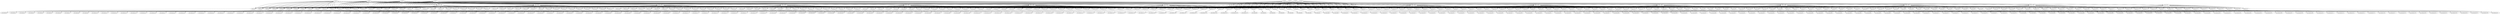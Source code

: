digraph G {
    "count4" -> "selectp10";
    "count5" -> "selectp10";
    "count6" -> "selectp10";
    "new_n267_" -> "selectp10";
    "count7" -> "selectp10";
    "count0" -> "new_n267_";
    "count1" -> "new_n267_";
    "count2" -> "new_n267_";
    "count3" -> "new_n267_";
    "count4" -> "selectp11";
    "count5" -> "selectp11";
    "count6" -> "selectp11";
    "new_n269_" -> "selectp11";
    "count7" -> "selectp11";
    "count1" -> "new_n269_";
    "count2" -> "new_n269_";
    "count3" -> "new_n269_";
    "count0" -> "new_n269_";
    "count4" -> "selectp12";
    "count5" -> "selectp12";
    "count6" -> "selectp12";
    "new_n271_" -> "selectp12";
    "count7" -> "selectp12";
    "count0" -> "new_n271_";
    "count2" -> "new_n271_";
    "count3" -> "new_n271_";
    "count1" -> "new_n271_";
    "count4" -> "selectp13";
    "count5" -> "selectp13";
    "count6" -> "selectp13";
    "new_n273_" -> "selectp13";
    "count7" -> "selectp13";
    "count2" -> "new_n273_";
    "count3" -> "new_n273_";
    "count0" -> "new_n273_";
    "count1" -> "new_n273_";
    "count4" -> "selectp14";
    "count5" -> "selectp14";
    "count6" -> "selectp14";
    "new_n275_" -> "selectp14";
    "count7" -> "selectp14";
    "count0" -> "new_n275_";
    "count1" -> "new_n275_";
    "count3" -> "new_n275_";
    "count2" -> "new_n275_";
    "count4" -> "selectp15";
    "count5" -> "selectp15";
    "count6" -> "selectp15";
    "new_n277_" -> "selectp15";
    "count7" -> "selectp15";
    "count1" -> "new_n277_";
    "count3" -> "new_n277_";
    "count2" -> "new_n277_";
    "count0" -> "new_n277_";
    "count4" -> "selectp16";
    "count5" -> "selectp16";
    "count6" -> "selectp16";
    "new_n279_" -> "selectp16";
    "count7" -> "selectp16";
    "count0" -> "new_n279_";
    "count3" -> "new_n279_";
    "count2" -> "new_n279_";
    "count1" -> "new_n279_";
    "count4" -> "selectp17";
    "count5" -> "selectp17";
    "count6" -> "selectp17";
    "new_n281_" -> "selectp17";
    "count7" -> "selectp17";
    "count3" -> "new_n281_";
    "count1" -> "new_n281_";
    "count2" -> "new_n281_";
    "count0" -> "new_n281_";
    "count4" -> "selectp18";
    "count5" -> "selectp18";
    "count6" -> "selectp18";
    "new_n283_" -> "selectp18";
    "count7" -> "selectp18";
    "count0" -> "new_n283_";
    "count1" -> "new_n283_";
    "count2" -> "new_n283_";
    "count3" -> "new_n283_";
    "count4" -> "selectp19";
    "count5" -> "selectp19";
    "count6" -> "selectp19";
    "new_n285_" -> "selectp19";
    "count7" -> "selectp19";
    "count1" -> "new_n285_";
    "count2" -> "new_n285_";
    "count0" -> "new_n285_";
    "count3" -> "new_n285_";
    "count4" -> "selectp110";
    "count5" -> "selectp110";
    "count6" -> "selectp110";
    "new_n287_" -> "selectp110";
    "count7" -> "selectp110";
    "count0" -> "new_n287_";
    "count2" -> "new_n287_";
    "count1" -> "new_n287_";
    "count3" -> "new_n287_";
    "count4" -> "selectp111";
    "count5" -> "selectp111";
    "count6" -> "selectp111";
    "new_n289_" -> "selectp111";
    "count7" -> "selectp111";
    "count2" -> "new_n289_";
    "count1" -> "new_n289_";
    "count0" -> "new_n289_";
    "count3" -> "new_n289_";
    "count4" -> "selectp112";
    "count5" -> "selectp112";
    "count6" -> "selectp112";
    "new_n291_" -> "selectp112";
    "count7" -> "selectp112";
    "count0" -> "new_n291_";
    "count1" -> "new_n291_";
    "count2" -> "new_n291_";
    "count3" -> "new_n291_";
    "count4" -> "selectp113";
    "count5" -> "selectp113";
    "count6" -> "selectp113";
    "new_n293_" -> "selectp113";
    "count7" -> "selectp113";
    "count1" -> "new_n293_";
    "count0" -> "new_n293_";
    "count2" -> "new_n293_";
    "count3" -> "new_n293_";
    "count4" -> "selectp114";
    "count5" -> "selectp114";
    "count6" -> "selectp114";
    "new_n295_" -> "selectp114";
    "count7" -> "selectp114";
    "count0" -> "new_n295_";
    "count1" -> "new_n295_";
    "count2" -> "new_n295_";
    "count3" -> "new_n295_";
    "count4" -> "selectp115";
    "count5" -> "selectp115";
    "count6" -> "selectp115";
    "new_n297_" -> "selectp115";
    "count7" -> "selectp115";
    "count0" -> "new_n297_";
    "count1" -> "new_n297_";
    "count2" -> "new_n297_";
    "count3" -> "new_n297_";
    "new_n267_" -> "selectp116";
    "new_n299_" -> "selectp116";
    "count5" -> "new_n299_";
    "count6" -> "new_n299_";
    "count4" -> "new_n299_";
    "count7" -> "new_n299_";
    "new_n269_" -> "selectp117";
    "new_n299_" -> "selectp117";
    "new_n271_" -> "selectp118";
    "new_n299_" -> "selectp118";
    "new_n273_" -> "selectp119";
    "new_n299_" -> "selectp119";
    "new_n275_" -> "selectp120";
    "new_n299_" -> "selectp120";
    "new_n277_" -> "selectp121";
    "new_n299_" -> "selectp121";
    "new_n279_" -> "selectp122";
    "new_n299_" -> "selectp122";
    "new_n281_" -> "selectp123";
    "new_n299_" -> "selectp123";
    "new_n283_" -> "selectp124";
    "new_n299_" -> "selectp124";
    "new_n285_" -> "selectp125";
    "new_n299_" -> "selectp125";
    "new_n287_" -> "selectp126";
    "new_n299_" -> "selectp126";
    "new_n289_" -> "selectp127";
    "new_n299_" -> "selectp127";
    "new_n291_" -> "selectp128";
    "new_n299_" -> "selectp128";
    "new_n293_" -> "selectp129";
    "new_n299_" -> "selectp129";
    "new_n295_" -> "selectp130";
    "new_n299_" -> "selectp130";
    "new_n297_" -> "selectp131";
    "new_n299_" -> "selectp131";
    "new_n267_" -> "selectp132";
    "new_n316_" -> "selectp132";
    "count4" -> "new_n316_";
    "count6" -> "new_n316_";
    "count5" -> "new_n316_";
    "count7" -> "new_n316_";
    "new_n269_" -> "selectp133";
    "new_n316_" -> "selectp133";
    "new_n271_" -> "selectp134";
    "new_n316_" -> "selectp134";
    "new_n273_" -> "selectp135";
    "new_n316_" -> "selectp135";
    "new_n275_" -> "selectp136";
    "new_n316_" -> "selectp136";
    "new_n277_" -> "selectp137";
    "new_n316_" -> "selectp137";
    "new_n279_" -> "selectp138";
    "new_n316_" -> "selectp138";
    "new_n281_" -> "selectp139";
    "new_n316_" -> "selectp139";
    "new_n283_" -> "selectp140";
    "new_n316_" -> "selectp140";
    "new_n285_" -> "selectp141";
    "new_n316_" -> "selectp141";
    "new_n287_" -> "selectp142";
    "new_n316_" -> "selectp142";
    "new_n289_" -> "selectp143";
    "new_n316_" -> "selectp143";
    "new_n291_" -> "selectp144";
    "new_n316_" -> "selectp144";
    "new_n293_" -> "selectp145";
    "new_n316_" -> "selectp145";
    "new_n295_" -> "selectp146";
    "new_n316_" -> "selectp146";
    "new_n297_" -> "selectp147";
    "new_n316_" -> "selectp147";
    "new_n267_" -> "selectp148";
    "new_n333_" -> "selectp148";
    "count6" -> "new_n333_";
    "count5" -> "new_n333_";
    "count4" -> "new_n333_";
    "count7" -> "new_n333_";
    "new_n269_" -> "selectp149";
    "new_n333_" -> "selectp149";
    "new_n271_" -> "selectp150";
    "new_n333_" -> "selectp150";
    "new_n273_" -> "selectp151";
    "new_n333_" -> "selectp151";
    "new_n275_" -> "selectp152";
    "new_n333_" -> "selectp152";
    "new_n277_" -> "selectp153";
    "new_n333_" -> "selectp153";
    "new_n279_" -> "selectp154";
    "new_n333_" -> "selectp154";
    "new_n281_" -> "selectp155";
    "new_n333_" -> "selectp155";
    "new_n283_" -> "selectp156";
    "new_n333_" -> "selectp156";
    "new_n285_" -> "selectp157";
    "new_n333_" -> "selectp157";
    "new_n287_" -> "selectp158";
    "new_n333_" -> "selectp158";
    "new_n289_" -> "selectp159";
    "new_n333_" -> "selectp159";
    "new_n291_" -> "selectp160";
    "new_n333_" -> "selectp160";
    "new_n293_" -> "selectp161";
    "new_n333_" -> "selectp161";
    "new_n295_" -> "selectp162";
    "new_n333_" -> "selectp162";
    "new_n297_" -> "selectp163";
    "new_n333_" -> "selectp163";
    "new_n267_" -> "selectp164";
    "new_n350_" -> "selectp164";
    "count4" -> "new_n350_";
    "count5" -> "new_n350_";
    "count6" -> "new_n350_";
    "count7" -> "new_n350_";
    "new_n269_" -> "selectp165";
    "new_n350_" -> "selectp165";
    "new_n271_" -> "selectp166";
    "new_n350_" -> "selectp166";
    "new_n273_" -> "selectp167";
    "new_n350_" -> "selectp167";
    "new_n275_" -> "selectp168";
    "new_n350_" -> "selectp168";
    "new_n277_" -> "selectp169";
    "new_n350_" -> "selectp169";
    "new_n279_" -> "selectp170";
    "new_n350_" -> "selectp170";
    "new_n281_" -> "selectp171";
    "new_n350_" -> "selectp171";
    "new_n283_" -> "selectp172";
    "new_n350_" -> "selectp172";
    "new_n285_" -> "selectp173";
    "new_n350_" -> "selectp173";
    "new_n287_" -> "selectp174";
    "new_n350_" -> "selectp174";
    "new_n289_" -> "selectp175";
    "new_n350_" -> "selectp175";
    "new_n291_" -> "selectp176";
    "new_n350_" -> "selectp176";
    "new_n293_" -> "selectp177";
    "new_n350_" -> "selectp177";
    "new_n295_" -> "selectp178";
    "new_n350_" -> "selectp178";
    "new_n297_" -> "selectp179";
    "new_n350_" -> "selectp179";
    "new_n267_" -> "selectp180";
    "new_n367_" -> "selectp180";
    "count5" -> "new_n367_";
    "count4" -> "new_n367_";
    "count6" -> "new_n367_";
    "count7" -> "new_n367_";
    "new_n269_" -> "selectp181";
    "new_n367_" -> "selectp181";
    "new_n271_" -> "selectp182";
    "new_n367_" -> "selectp182";
    "new_n273_" -> "selectp183";
    "new_n367_" -> "selectp183";
    "new_n275_" -> "selectp184";
    "new_n367_" -> "selectp184";
    "new_n277_" -> "selectp185";
    "new_n367_" -> "selectp185";
    "new_n279_" -> "selectp186";
    "new_n367_" -> "selectp186";
    "new_n281_" -> "selectp187";
    "new_n367_" -> "selectp187";
    "new_n283_" -> "selectp188";
    "new_n367_" -> "selectp188";
    "new_n285_" -> "selectp189";
    "new_n367_" -> "selectp189";
    "new_n287_" -> "selectp190";
    "new_n367_" -> "selectp190";
    "new_n289_" -> "selectp191";
    "new_n367_" -> "selectp191";
    "new_n291_" -> "selectp192";
    "new_n367_" -> "selectp192";
    "new_n293_" -> "selectp193";
    "new_n367_" -> "selectp193";
    "new_n295_" -> "selectp194";
    "new_n367_" -> "selectp194";
    "new_n297_" -> "selectp195";
    "new_n367_" -> "selectp195";
    "new_n267_" -> "selectp196";
    "new_n384_" -> "selectp196";
    "count4" -> "new_n384_";
    "count5" -> "new_n384_";
    "count6" -> "new_n384_";
    "count7" -> "new_n384_";
    "new_n269_" -> "selectp197";
    "new_n384_" -> "selectp197";
    "new_n271_" -> "selectp198";
    "new_n384_" -> "selectp198";
    "new_n273_" -> "selectp199";
    "new_n384_" -> "selectp199";
    "new_n275_" -> "selectp1100";
    "new_n384_" -> "selectp1100";
    "new_n277_" -> "selectp1101";
    "new_n384_" -> "selectp1101";
    "new_n279_" -> "selectp1102";
    "new_n384_" -> "selectp1102";
    "new_n281_" -> "selectp1103";
    "new_n384_" -> "selectp1103";
    "new_n283_" -> "selectp1104";
    "new_n384_" -> "selectp1104";
    "new_n285_" -> "selectp1105";
    "new_n384_" -> "selectp1105";
    "new_n287_" -> "selectp1106";
    "new_n384_" -> "selectp1106";
    "new_n289_" -> "selectp1107";
    "new_n384_" -> "selectp1107";
    "new_n291_" -> "selectp1108";
    "new_n384_" -> "selectp1108";
    "new_n293_" -> "selectp1109";
    "new_n384_" -> "selectp1109";
    "new_n295_" -> "selectp1110";
    "new_n384_" -> "selectp1110";
    "new_n297_" -> "selectp1111";
    "new_n384_" -> "selectp1111";
    "new_n267_" -> "selectp1112";
    "new_n401_" -> "selectp1112";
    "count4" -> "new_n401_";
    "count5" -> "new_n401_";
    "count6" -> "new_n401_";
    "count7" -> "new_n401_";
    "new_n269_" -> "selectp1113";
    "new_n401_" -> "selectp1113";
    "new_n271_" -> "selectp1114";
    "new_n401_" -> "selectp1114";
    "new_n273_" -> "selectp1115";
    "new_n401_" -> "selectp1115";
    "new_n275_" -> "selectp1116";
    "new_n401_" -> "selectp1116";
    "new_n277_" -> "selectp1117";
    "new_n401_" -> "selectp1117";
    "new_n279_" -> "selectp1118";
    "new_n401_" -> "selectp1118";
    "new_n281_" -> "selectp1119";
    "new_n401_" -> "selectp1119";
    "new_n283_" -> "selectp1120";
    "new_n401_" -> "selectp1120";
    "new_n285_" -> "selectp1121";
    "new_n401_" -> "selectp1121";
    "new_n287_" -> "selectp1122";
    "new_n401_" -> "selectp1122";
    "new_n289_" -> "selectp1123";
    "new_n401_" -> "selectp1123";
    "new_n291_" -> "selectp1124";
    "new_n401_" -> "selectp1124";
    "new_n293_" -> "selectp1125";
    "new_n401_" -> "selectp1125";
    "new_n295_" -> "selectp1126";
    "new_n401_" -> "selectp1126";
    "new_n297_" -> "selectp1127";
    "new_n401_" -> "selectp1127";
    "new_n267_" -> "selectp20";
    "new_n418_" -> "selectp20";
    "count4" -> "new_n418_";
    "count5" -> "new_n418_";
    "count6" -> "new_n418_";
    "count7" -> "new_n418_";
    "new_n269_" -> "selectp21";
    "new_n418_" -> "selectp21";
    "new_n271_" -> "selectp22";
    "new_n418_" -> "selectp22";
    "new_n273_" -> "selectp23";
    "new_n418_" -> "selectp23";
    "new_n275_" -> "selectp24";
    "new_n418_" -> "selectp24";
    "new_n277_" -> "selectp25";
    "new_n418_" -> "selectp25";
    "new_n279_" -> "selectp26";
    "new_n418_" -> "selectp26";
    "new_n281_" -> "selectp27";
    "new_n418_" -> "selectp27";
    "new_n283_" -> "selectp28";
    "new_n418_" -> "selectp28";
    "new_n285_" -> "selectp29";
    "new_n418_" -> "selectp29";
    "new_n287_" -> "selectp210";
    "new_n418_" -> "selectp210";
    "new_n289_" -> "selectp211";
    "new_n418_" -> "selectp211";
    "new_n291_" -> "selectp212";
    "new_n418_" -> "selectp212";
    "new_n293_" -> "selectp213";
    "new_n418_" -> "selectp213";
    "new_n295_" -> "selectp214";
    "new_n418_" -> "selectp214";
    "new_n297_" -> "selectp215";
    "new_n418_" -> "selectp215";
    "new_n267_" -> "selectp216";
    "new_n435_" -> "selectp216";
    "count5" -> "new_n435_";
    "count6" -> "new_n435_";
    "count7" -> "new_n435_";
    "count4" -> "new_n435_";
    "new_n269_" -> "selectp217";
    "new_n435_" -> "selectp217";
    "new_n271_" -> "selectp218";
    "new_n435_" -> "selectp218";
    "new_n273_" -> "selectp219";
    "new_n435_" -> "selectp219";
    "new_n275_" -> "selectp220";
    "new_n435_" -> "selectp220";
    "new_n277_" -> "selectp221";
    "new_n435_" -> "selectp221";
    "new_n279_" -> "selectp222";
    "new_n435_" -> "selectp222";
    "new_n281_" -> "selectp223";
    "new_n435_" -> "selectp223";
    "new_n283_" -> "selectp224";
    "new_n435_" -> "selectp224";
    "new_n285_" -> "selectp225";
    "new_n435_" -> "selectp225";
    "new_n287_" -> "selectp226";
    "new_n435_" -> "selectp226";
    "new_n289_" -> "selectp227";
    "new_n435_" -> "selectp227";
    "new_n291_" -> "selectp228";
    "new_n435_" -> "selectp228";
    "new_n293_" -> "selectp229";
    "new_n435_" -> "selectp229";
    "new_n295_" -> "selectp230";
    "new_n435_" -> "selectp230";
    "new_n297_" -> "selectp231";
    "new_n435_" -> "selectp231";
    "new_n267_" -> "selectp232";
    "new_n452_" -> "selectp232";
    "count4" -> "new_n452_";
    "count6" -> "new_n452_";
    "count7" -> "new_n452_";
    "count5" -> "new_n452_";
    "new_n269_" -> "selectp233";
    "new_n452_" -> "selectp233";
    "new_n271_" -> "selectp234";
    "new_n452_" -> "selectp234";
    "new_n273_" -> "selectp235";
    "new_n452_" -> "selectp235";
    "new_n275_" -> "selectp236";
    "new_n452_" -> "selectp236";
    "new_n277_" -> "selectp237";
    "new_n452_" -> "selectp237";
    "new_n279_" -> "selectp238";
    "new_n452_" -> "selectp238";
    "new_n281_" -> "selectp239";
    "new_n452_" -> "selectp239";
    "new_n283_" -> "selectp240";
    "new_n452_" -> "selectp240";
    "new_n285_" -> "selectp241";
    "new_n452_" -> "selectp241";
    "new_n287_" -> "selectp242";
    "new_n452_" -> "selectp242";
    "new_n289_" -> "selectp243";
    "new_n452_" -> "selectp243";
    "new_n291_" -> "selectp244";
    "new_n452_" -> "selectp244";
    "new_n293_" -> "selectp245";
    "new_n452_" -> "selectp245";
    "new_n295_" -> "selectp246";
    "new_n452_" -> "selectp246";
    "new_n297_" -> "selectp247";
    "new_n452_" -> "selectp247";
    "new_n267_" -> "selectp248";
    "new_n469_" -> "selectp248";
    "count6" -> "new_n469_";
    "count7" -> "new_n469_";
    "count4" -> "new_n469_";
    "count5" -> "new_n469_";
    "new_n269_" -> "selectp249";
    "new_n469_" -> "selectp249";
    "new_n271_" -> "selectp250";
    "new_n469_" -> "selectp250";
    "new_n273_" -> "selectp251";
    "new_n469_" -> "selectp251";
    "new_n275_" -> "selectp252";
    "new_n469_" -> "selectp252";
    "new_n277_" -> "selectp253";
    "new_n469_" -> "selectp253";
    "new_n279_" -> "selectp254";
    "new_n469_" -> "selectp254";
    "new_n281_" -> "selectp255";
    "new_n469_" -> "selectp255";
    "new_n283_" -> "selectp256";
    "new_n469_" -> "selectp256";
    "new_n285_" -> "selectp257";
    "new_n469_" -> "selectp257";
    "new_n287_" -> "selectp258";
    "new_n469_" -> "selectp258";
    "new_n289_" -> "selectp259";
    "new_n469_" -> "selectp259";
    "new_n291_" -> "selectp260";
    "new_n469_" -> "selectp260";
    "new_n293_" -> "selectp261";
    "new_n469_" -> "selectp261";
    "new_n295_" -> "selectp262";
    "new_n469_" -> "selectp262";
    "new_n297_" -> "selectp263";
    "new_n469_" -> "selectp263";
    "new_n267_" -> "selectp264";
    "new_n486_" -> "selectp264";
    "count4" -> "new_n486_";
    "count5" -> "new_n486_";
    "count7" -> "new_n486_";
    "count6" -> "new_n486_";
    "new_n269_" -> "selectp265";
    "new_n486_" -> "selectp265";
    "new_n271_" -> "selectp266";
    "new_n486_" -> "selectp266";
    "new_n273_" -> "selectp267";
    "new_n486_" -> "selectp267";
    "new_n275_" -> "selectp268";
    "new_n486_" -> "selectp268";
    "new_n277_" -> "selectp269";
    "new_n486_" -> "selectp269";
    "new_n279_" -> "selectp270";
    "new_n486_" -> "selectp270";
    "new_n281_" -> "selectp271";
    "new_n486_" -> "selectp271";
    "new_n283_" -> "selectp272";
    "new_n486_" -> "selectp272";
    "new_n285_" -> "selectp273";
    "new_n486_" -> "selectp273";
    "new_n287_" -> "selectp274";
    "new_n486_" -> "selectp274";
    "new_n289_" -> "selectp275";
    "new_n486_" -> "selectp275";
    "new_n291_" -> "selectp276";
    "new_n486_" -> "selectp276";
    "new_n293_" -> "selectp277";
    "new_n486_" -> "selectp277";
    "new_n295_" -> "selectp278";
    "new_n486_" -> "selectp278";
    "new_n297_" -> "selectp279";
    "new_n486_" -> "selectp279";
    "new_n267_" -> "selectp280";
    "new_n503_" -> "selectp280";
    "count5" -> "new_n503_";
    "count7" -> "new_n503_";
    "count6" -> "new_n503_";
    "count4" -> "new_n503_";
    "new_n269_" -> "selectp281";
    "new_n503_" -> "selectp281";
    "new_n271_" -> "selectp282";
    "new_n503_" -> "selectp282";
    "new_n273_" -> "selectp283";
    "new_n503_" -> "selectp283";
    "new_n275_" -> "selectp284";
    "new_n503_" -> "selectp284";
    "new_n277_" -> "selectp285";
    "new_n503_" -> "selectp285";
    "new_n279_" -> "selectp286";
    "new_n503_" -> "selectp286";
    "new_n281_" -> "selectp287";
    "new_n503_" -> "selectp287";
    "new_n283_" -> "selectp288";
    "new_n503_" -> "selectp288";
    "new_n285_" -> "selectp289";
    "new_n503_" -> "selectp289";
    "new_n287_" -> "selectp290";
    "new_n503_" -> "selectp290";
    "new_n289_" -> "selectp291";
    "new_n503_" -> "selectp291";
    "new_n291_" -> "selectp292";
    "new_n503_" -> "selectp292";
    "new_n293_" -> "selectp293";
    "new_n503_" -> "selectp293";
    "new_n295_" -> "selectp294";
    "new_n503_" -> "selectp294";
    "new_n297_" -> "selectp295";
    "new_n503_" -> "selectp295";
    "new_n267_" -> "selectp296";
    "new_n520_" -> "selectp296";
    "count4" -> "new_n520_";
    "count7" -> "new_n520_";
    "count6" -> "new_n520_";
    "count5" -> "new_n520_";
    "new_n269_" -> "selectp297";
    "new_n520_" -> "selectp297";
    "new_n271_" -> "selectp298";
    "new_n520_" -> "selectp298";
    "new_n273_" -> "selectp299";
    "new_n520_" -> "selectp299";
    "new_n275_" -> "selectp2100";
    "new_n520_" -> "selectp2100";
    "new_n277_" -> "selectp2101";
    "new_n520_" -> "selectp2101";
    "new_n279_" -> "selectp2102";
    "new_n520_" -> "selectp2102";
    "new_n281_" -> "selectp2103";
    "new_n520_" -> "selectp2103";
    "new_n283_" -> "selectp2104";
    "new_n520_" -> "selectp2104";
    "new_n285_" -> "selectp2105";
    "new_n520_" -> "selectp2105";
    "new_n287_" -> "selectp2106";
    "new_n520_" -> "selectp2106";
    "new_n289_" -> "selectp2107";
    "new_n520_" -> "selectp2107";
    "new_n291_" -> "selectp2108";
    "new_n520_" -> "selectp2108";
    "new_n293_" -> "selectp2109";
    "new_n520_" -> "selectp2109";
    "new_n295_" -> "selectp2110";
    "new_n520_" -> "selectp2110";
    "new_n297_" -> "selectp2111";
    "new_n520_" -> "selectp2111";
    "new_n267_" -> "selectp2112";
    "new_n537_" -> "selectp2112";
    "count7" -> "new_n537_";
    "count5" -> "new_n537_";
    "count6" -> "new_n537_";
    "count4" -> "new_n537_";
    "new_n269_" -> "selectp2113";
    "new_n537_" -> "selectp2113";
    "new_n271_" -> "selectp2114";
    "new_n537_" -> "selectp2114";
    "new_n273_" -> "selectp2115";
    "new_n537_" -> "selectp2115";
    "new_n275_" -> "selectp2116";
    "new_n537_" -> "selectp2116";
    "new_n277_" -> "selectp2117";
    "new_n537_" -> "selectp2117";
    "new_n279_" -> "selectp2118";
    "new_n537_" -> "selectp2118";
    "new_n281_" -> "selectp2119";
    "new_n537_" -> "selectp2119";
    "new_n283_" -> "selectp2120";
    "new_n537_" -> "selectp2120";
    "new_n285_" -> "selectp2121";
    "new_n537_" -> "selectp2121";
    "new_n287_" -> "selectp2122";
    "new_n537_" -> "selectp2122";
    "new_n289_" -> "selectp2123";
    "new_n537_" -> "selectp2123";
    "new_n291_" -> "selectp2124";
    "new_n537_" -> "selectp2124";
    "new_n293_" -> "selectp2125";
    "new_n537_" -> "selectp2125";
    "new_n295_" -> "selectp2126";
    "new_n537_" -> "selectp2126";
    "new_n297_" -> "selectp2127";
    "new_n537_" -> "selectp2127";
    "selectp10" -> "out:selectp10";
    "selectp11" -> "out:selectp11";
    "selectp12" -> "out:selectp12";
    "selectp13" -> "out:selectp13";
    "selectp14" -> "out:selectp14";
    "selectp15" -> "out:selectp15";
    "selectp16" -> "out:selectp16";
    "selectp17" -> "out:selectp17";
    "selectp18" -> "out:selectp18";
    "selectp19" -> "out:selectp19";
    "selectp110" -> "out:selectp110";
    "selectp111" -> "out:selectp111";
    "selectp112" -> "out:selectp112";
    "selectp113" -> "out:selectp113";
    "selectp114" -> "out:selectp114";
    "selectp115" -> "out:selectp115";
    "selectp116" -> "out:selectp116";
    "selectp117" -> "out:selectp117";
    "selectp118" -> "out:selectp118";
    "selectp119" -> "out:selectp119";
    "selectp120" -> "out:selectp120";
    "selectp121" -> "out:selectp121";
    "selectp122" -> "out:selectp122";
    "selectp123" -> "out:selectp123";
    "selectp124" -> "out:selectp124";
    "selectp125" -> "out:selectp125";
    "selectp126" -> "out:selectp126";
    "selectp127" -> "out:selectp127";
    "selectp128" -> "out:selectp128";
    "selectp129" -> "out:selectp129";
    "selectp130" -> "out:selectp130";
    "selectp131" -> "out:selectp131";
    "selectp132" -> "out:selectp132";
    "selectp133" -> "out:selectp133";
    "selectp134" -> "out:selectp134";
    "selectp135" -> "out:selectp135";
    "selectp136" -> "out:selectp136";
    "selectp137" -> "out:selectp137";
    "selectp138" -> "out:selectp138";
    "selectp139" -> "out:selectp139";
    "selectp140" -> "out:selectp140";
    "selectp141" -> "out:selectp141";
    "selectp142" -> "out:selectp142";
    "selectp143" -> "out:selectp143";
    "selectp144" -> "out:selectp144";
    "selectp145" -> "out:selectp145";
    "selectp146" -> "out:selectp146";
    "selectp147" -> "out:selectp147";
    "selectp148" -> "out:selectp148";
    "selectp149" -> "out:selectp149";
    "selectp150" -> "out:selectp150";
    "selectp151" -> "out:selectp151";
    "selectp152" -> "out:selectp152";
    "selectp153" -> "out:selectp153";
    "selectp154" -> "out:selectp154";
    "selectp155" -> "out:selectp155";
    "selectp156" -> "out:selectp156";
    "selectp157" -> "out:selectp157";
    "selectp158" -> "out:selectp158";
    "selectp159" -> "out:selectp159";
    "selectp160" -> "out:selectp160";
    "selectp161" -> "out:selectp161";
    "selectp162" -> "out:selectp162";
    "selectp163" -> "out:selectp163";
    "selectp164" -> "out:selectp164";
    "selectp165" -> "out:selectp165";
    "selectp166" -> "out:selectp166";
    "selectp167" -> "out:selectp167";
    "selectp168" -> "out:selectp168";
    "selectp169" -> "out:selectp169";
    "selectp170" -> "out:selectp170";
    "selectp171" -> "out:selectp171";
    "selectp172" -> "out:selectp172";
    "selectp173" -> "out:selectp173";
    "selectp174" -> "out:selectp174";
    "selectp175" -> "out:selectp175";
    "selectp176" -> "out:selectp176";
    "selectp177" -> "out:selectp177";
    "selectp178" -> "out:selectp178";
    "selectp179" -> "out:selectp179";
    "selectp180" -> "out:selectp180";
    "selectp181" -> "out:selectp181";
    "selectp182" -> "out:selectp182";
    "selectp183" -> "out:selectp183";
    "selectp184" -> "out:selectp184";
    "selectp185" -> "out:selectp185";
    "selectp186" -> "out:selectp186";
    "selectp187" -> "out:selectp187";
    "selectp188" -> "out:selectp188";
    "selectp189" -> "out:selectp189";
    "selectp190" -> "out:selectp190";
    "selectp191" -> "out:selectp191";
    "selectp192" -> "out:selectp192";
    "selectp193" -> "out:selectp193";
    "selectp194" -> "out:selectp194";
    "selectp195" -> "out:selectp195";
    "selectp196" -> "out:selectp196";
    "selectp197" -> "out:selectp197";
    "selectp198" -> "out:selectp198";
    "selectp199" -> "out:selectp199";
    "selectp1100" -> "out:selectp1100";
    "selectp1101" -> "out:selectp1101";
    "selectp1102" -> "out:selectp1102";
    "selectp1103" -> "out:selectp1103";
    "selectp1104" -> "out:selectp1104";
    "selectp1105" -> "out:selectp1105";
    "selectp1106" -> "out:selectp1106";
    "selectp1107" -> "out:selectp1107";
    "selectp1108" -> "out:selectp1108";
    "selectp1109" -> "out:selectp1109";
    "selectp1110" -> "out:selectp1110";
    "selectp1111" -> "out:selectp1111";
    "selectp1112" -> "out:selectp1112";
    "selectp1113" -> "out:selectp1113";
    "selectp1114" -> "out:selectp1114";
    "selectp1115" -> "out:selectp1115";
    "selectp1116" -> "out:selectp1116";
    "selectp1117" -> "out:selectp1117";
    "selectp1118" -> "out:selectp1118";
    "selectp1119" -> "out:selectp1119";
    "selectp1120" -> "out:selectp1120";
    "selectp1121" -> "out:selectp1121";
    "selectp1122" -> "out:selectp1122";
    "selectp1123" -> "out:selectp1123";
    "selectp1124" -> "out:selectp1124";
    "selectp1125" -> "out:selectp1125";
    "selectp1126" -> "out:selectp1126";
    "selectp1127" -> "out:selectp1127";
    "selectp20" -> "out:selectp20";
    "selectp21" -> "out:selectp21";
    "selectp22" -> "out:selectp22";
    "selectp23" -> "out:selectp23";
    "selectp24" -> "out:selectp24";
    "selectp25" -> "out:selectp25";
    "selectp26" -> "out:selectp26";
    "selectp27" -> "out:selectp27";
    "selectp28" -> "out:selectp28";
    "selectp29" -> "out:selectp29";
    "selectp210" -> "out:selectp210";
    "selectp211" -> "out:selectp211";
    "selectp212" -> "out:selectp212";
    "selectp213" -> "out:selectp213";
    "selectp214" -> "out:selectp214";
    "selectp215" -> "out:selectp215";
    "selectp216" -> "out:selectp216";
    "selectp217" -> "out:selectp217";
    "selectp218" -> "out:selectp218";
    "selectp219" -> "out:selectp219";
    "selectp220" -> "out:selectp220";
    "selectp221" -> "out:selectp221";
    "selectp222" -> "out:selectp222";
    "selectp223" -> "out:selectp223";
    "selectp224" -> "out:selectp224";
    "selectp225" -> "out:selectp225";
    "selectp226" -> "out:selectp226";
    "selectp227" -> "out:selectp227";
    "selectp228" -> "out:selectp228";
    "selectp229" -> "out:selectp229";
    "selectp230" -> "out:selectp230";
    "selectp231" -> "out:selectp231";
    "selectp232" -> "out:selectp232";
    "selectp233" -> "out:selectp233";
    "selectp234" -> "out:selectp234";
    "selectp235" -> "out:selectp235";
    "selectp236" -> "out:selectp236";
    "selectp237" -> "out:selectp237";
    "selectp238" -> "out:selectp238";
    "selectp239" -> "out:selectp239";
    "selectp240" -> "out:selectp240";
    "selectp241" -> "out:selectp241";
    "selectp242" -> "out:selectp242";
    "selectp243" -> "out:selectp243";
    "selectp244" -> "out:selectp244";
    "selectp245" -> "out:selectp245";
    "selectp246" -> "out:selectp246";
    "selectp247" -> "out:selectp247";
    "selectp248" -> "out:selectp248";
    "selectp249" -> "out:selectp249";
    "selectp250" -> "out:selectp250";
    "selectp251" -> "out:selectp251";
    "selectp252" -> "out:selectp252";
    "selectp253" -> "out:selectp253";
    "selectp254" -> "out:selectp254";
    "selectp255" -> "out:selectp255";
    "selectp256" -> "out:selectp256";
    "selectp257" -> "out:selectp257";
    "selectp258" -> "out:selectp258";
    "selectp259" -> "out:selectp259";
    "selectp260" -> "out:selectp260";
    "selectp261" -> "out:selectp261";
    "selectp262" -> "out:selectp262";
    "selectp263" -> "out:selectp263";
    "selectp264" -> "out:selectp264";
    "selectp265" -> "out:selectp265";
    "selectp266" -> "out:selectp266";
    "selectp267" -> "out:selectp267";
    "selectp268" -> "out:selectp268";
    "selectp269" -> "out:selectp269";
    "selectp270" -> "out:selectp270";
    "selectp271" -> "out:selectp271";
    "selectp272" -> "out:selectp272";
    "selectp273" -> "out:selectp273";
    "selectp274" -> "out:selectp274";
    "selectp275" -> "out:selectp275";
    "selectp276" -> "out:selectp276";
    "selectp277" -> "out:selectp277";
    "selectp278" -> "out:selectp278";
    "selectp279" -> "out:selectp279";
    "selectp280" -> "out:selectp280";
    "selectp281" -> "out:selectp281";
    "selectp282" -> "out:selectp282";
    "selectp283" -> "out:selectp283";
    "selectp284" -> "out:selectp284";
    "selectp285" -> "out:selectp285";
    "selectp286" -> "out:selectp286";
    "selectp287" -> "out:selectp287";
    "selectp288" -> "out:selectp288";
    "selectp289" -> "out:selectp289";
    "selectp290" -> "out:selectp290";
    "selectp291" -> "out:selectp291";
    "selectp292" -> "out:selectp292";
    "selectp293" -> "out:selectp293";
    "selectp294" -> "out:selectp294";
    "selectp295" -> "out:selectp295";
    "selectp296" -> "out:selectp296";
    "selectp297" -> "out:selectp297";
    "selectp298" -> "out:selectp298";
    "selectp299" -> "out:selectp299";
    "selectp2100" -> "out:selectp2100";
    "selectp2101" -> "out:selectp2101";
    "selectp2102" -> "out:selectp2102";
    "selectp2103" -> "out:selectp2103";
    "selectp2104" -> "out:selectp2104";
    "selectp2105" -> "out:selectp2105";
    "selectp2106" -> "out:selectp2106";
    "selectp2107" -> "out:selectp2107";
    "selectp2108" -> "out:selectp2108";
    "selectp2109" -> "out:selectp2109";
    "selectp2110" -> "out:selectp2110";
    "selectp2111" -> "out:selectp2111";
    "selectp2112" -> "out:selectp2112";
    "selectp2113" -> "out:selectp2113";
    "selectp2114" -> "out:selectp2114";
    "selectp2115" -> "out:selectp2115";
    "selectp2116" -> "out:selectp2116";
    "selectp2117" -> "out:selectp2117";
    "selectp2118" -> "out:selectp2118";
    "selectp2119" -> "out:selectp2119";
    "selectp2120" -> "out:selectp2120";
    "selectp2121" -> "out:selectp2121";
    "selectp2122" -> "out:selectp2122";
    "selectp2123" -> "out:selectp2123";
    "selectp2124" -> "out:selectp2124";
    "selectp2125" -> "out:selectp2125";
    "selectp2126" -> "out:selectp2126";
    "selectp2127" -> "out:selectp2127";
}
